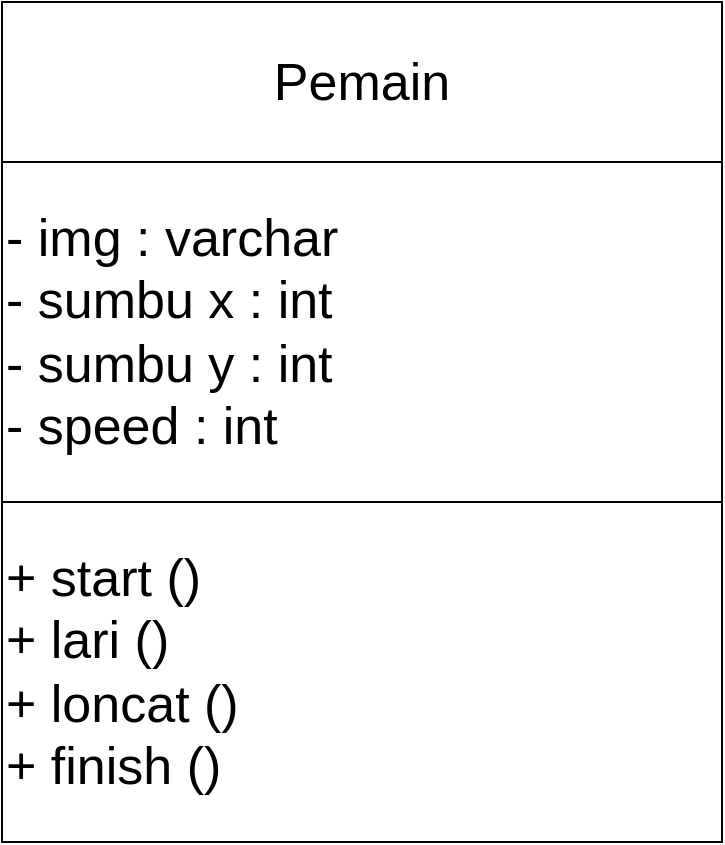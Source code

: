 <mxfile version="22.0.8" type="github">
  <diagram name="Page-1" id="yIYIa6VDXlkNMpbg1he7">
    <mxGraphModel dx="1222" dy="641" grid="1" gridSize="10" guides="1" tooltips="1" connect="1" arrows="1" fold="1" page="1" pageScale="1" pageWidth="850" pageHeight="1100" math="0" shadow="0">
      <root>
        <mxCell id="0" />
        <mxCell id="1" parent="0" />
        <mxCell id="SKVCdsZH6aCQMh7ALw3o-1" value="&lt;font style=&quot;font-size: 26px;&quot;&gt;Pemain&lt;/font&gt;" style="rounded=0;whiteSpace=wrap;html=1;" vertex="1" parent="1">
          <mxGeometry x="240" y="80" width="360" height="80" as="geometry" />
        </mxCell>
        <mxCell id="SKVCdsZH6aCQMh7ALw3o-2" value="&lt;div style=&quot;&quot;&gt;&lt;span style=&quot;font-size: 26px; background-color: initial;&quot;&gt;- img : varchar&lt;/span&gt;&lt;/div&gt;&lt;span style=&quot;font-size: 26px;&quot;&gt;&lt;div style=&quot;&quot;&gt;&lt;span style=&quot;background-color: initial;&quot;&gt;- sumbu x : int&lt;/span&gt;&lt;/div&gt;&lt;div style=&quot;&quot;&gt;&lt;span style=&quot;background-color: initial;&quot;&gt;- sumbu y : int&lt;/span&gt;&lt;/div&gt;&lt;div style=&quot;&quot;&gt;&lt;span style=&quot;background-color: initial;&quot;&gt;- speed : int&lt;/span&gt;&lt;/div&gt;&lt;/span&gt;" style="rounded=0;whiteSpace=wrap;html=1;align=left;" vertex="1" parent="1">
          <mxGeometry x="240" y="160" width="360" height="170" as="geometry" />
        </mxCell>
        <mxCell id="SKVCdsZH6aCQMh7ALw3o-3" value="&lt;div style=&quot;&quot;&gt;&lt;div style=&quot;border-color: var(--border-color); font-size: 26px;&quot;&gt;+ start ()&lt;/div&gt;&lt;div style=&quot;border-color: var(--border-color); font-size: 26px;&quot;&gt;+ lari ()&lt;/div&gt;&lt;div style=&quot;border-color: var(--border-color);&quot;&gt;&lt;span style=&quot;border-color: var(--border-color); font-size: 26px;&quot;&gt;+ loncat ()&lt;/span&gt;&lt;/div&gt;&lt;div style=&quot;border-color: var(--border-color);&quot;&gt;&lt;span style=&quot;border-color: var(--border-color); font-size: 26px;&quot;&gt;+ finish ()&lt;/span&gt;&lt;/div&gt;&lt;/div&gt;" style="rounded=0;whiteSpace=wrap;html=1;align=left;" vertex="1" parent="1">
          <mxGeometry x="240" y="330" width="360" height="170" as="geometry" />
        </mxCell>
      </root>
    </mxGraphModel>
  </diagram>
</mxfile>
